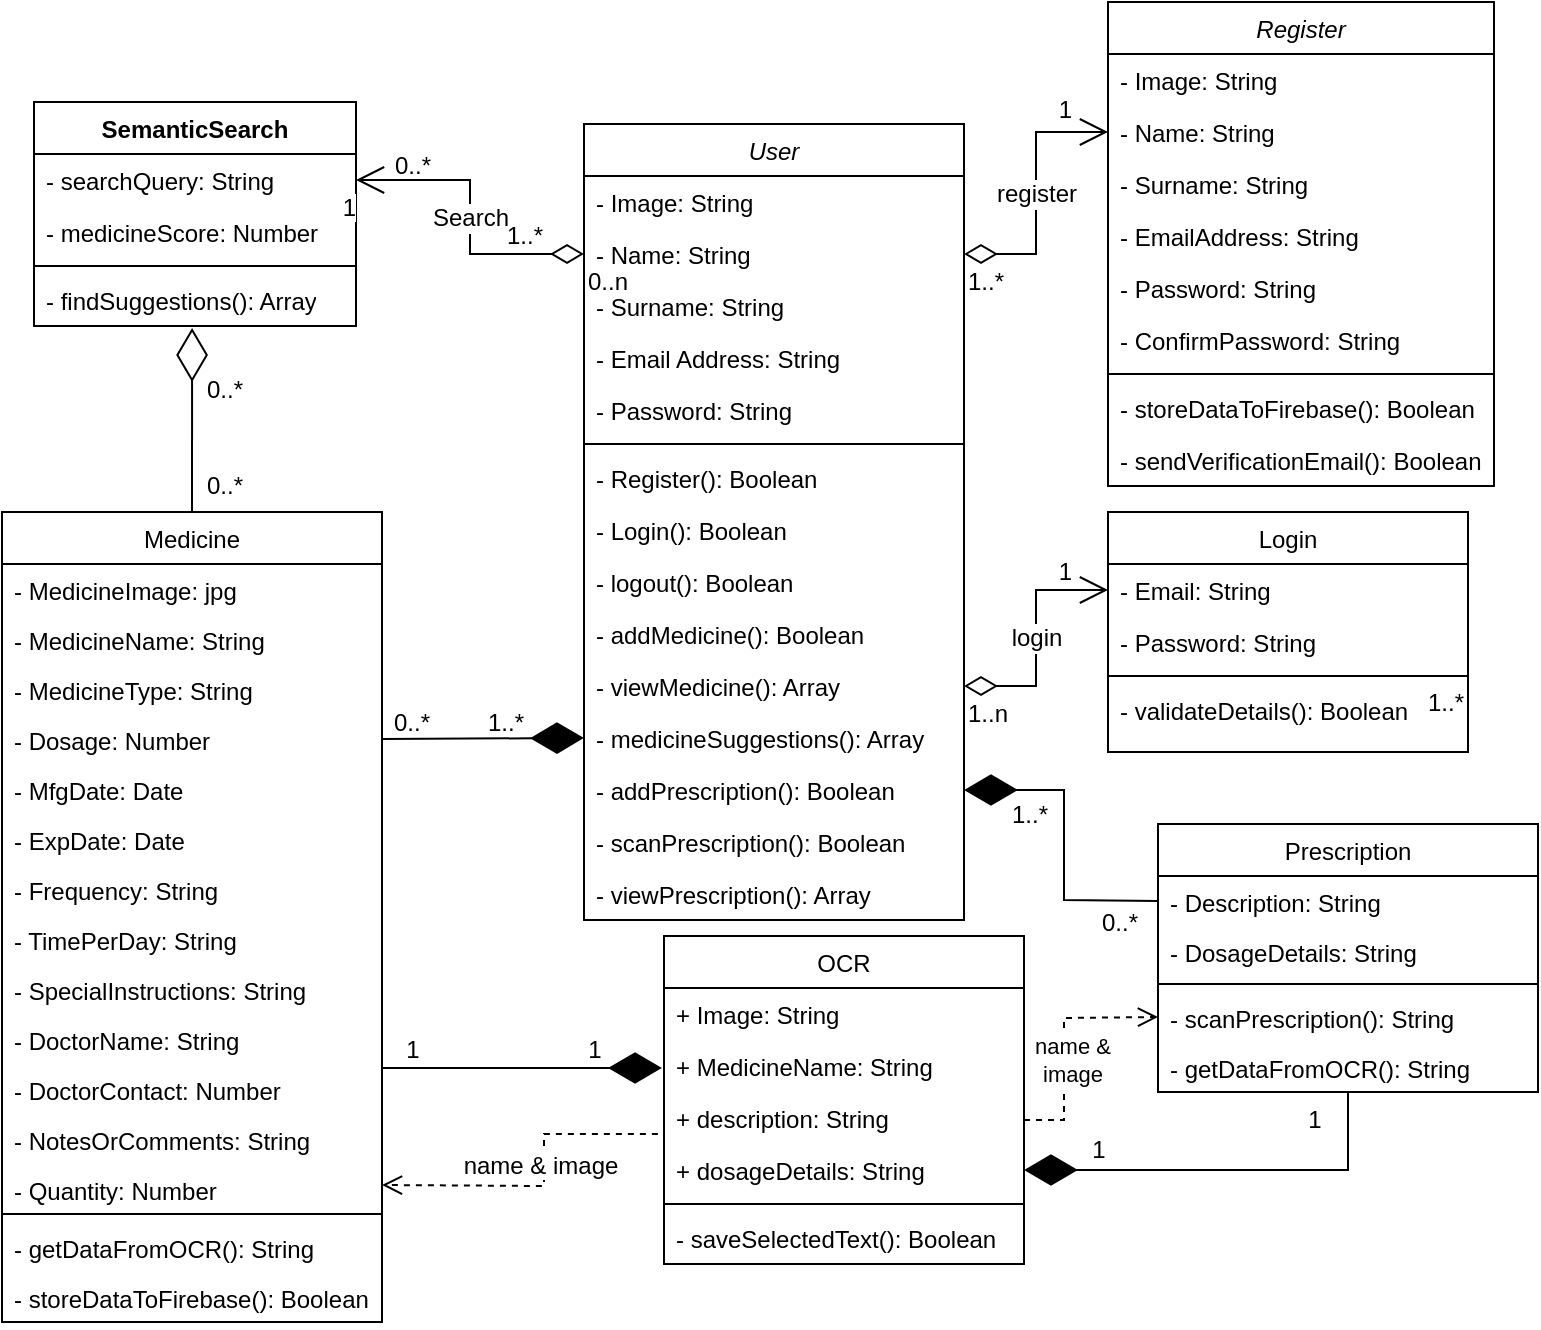 <mxfile version="22.0.7" type="github">
  <diagram id="C5RBs43oDa-KdzZeNtuy" name="Page-1">
    <mxGraphModel dx="1707" dy="1615" grid="1" gridSize="10" guides="1" tooltips="1" connect="1" arrows="1" fold="1" page="1" pageScale="1" pageWidth="827" pageHeight="1169" math="0" shadow="0">
      <root>
        <mxCell id="WIyWlLk6GJQsqaUBKTNV-0" />
        <mxCell id="WIyWlLk6GJQsqaUBKTNV-1" parent="WIyWlLk6GJQsqaUBKTNV-0" />
        <mxCell id="46mf0L-hs1juojaz2Q77-91" value="User" style="swimlane;fontStyle=2;align=center;verticalAlign=top;childLayout=stackLayout;horizontal=1;startSize=26;horizontalStack=0;resizeParent=1;resizeLast=0;collapsible=1;marginBottom=0;rounded=0;shadow=0;strokeWidth=1;" parent="WIyWlLk6GJQsqaUBKTNV-1" vertex="1">
          <mxGeometry x="80" y="-508" width="190" height="398" as="geometry">
            <mxRectangle x="230" y="140" width="160" height="26" as="alternateBounds" />
          </mxGeometry>
        </mxCell>
        <mxCell id="46mf0L-hs1juojaz2Q77-92" value="- Image: String" style="text;align=left;verticalAlign=top;spacingLeft=4;spacingRight=4;overflow=hidden;rotatable=0;points=[[0,0.5],[1,0.5]];portConstraint=eastwest;" parent="46mf0L-hs1juojaz2Q77-91" vertex="1">
          <mxGeometry y="26" width="190" height="26" as="geometry" />
        </mxCell>
        <mxCell id="46mf0L-hs1juojaz2Q77-93" value="- Name: String" style="text;align=left;verticalAlign=top;spacingLeft=4;spacingRight=4;overflow=hidden;rotatable=0;points=[[0,0.5],[1,0.5]];portConstraint=eastwest;" parent="46mf0L-hs1juojaz2Q77-91" vertex="1">
          <mxGeometry y="52" width="190" height="26" as="geometry" />
        </mxCell>
        <mxCell id="46mf0L-hs1juojaz2Q77-94" value="- Surname: String" style="text;align=left;verticalAlign=top;spacingLeft=4;spacingRight=4;overflow=hidden;rotatable=0;points=[[0,0.5],[1,0.5]];portConstraint=eastwest;rounded=0;shadow=0;html=0;" parent="46mf0L-hs1juojaz2Q77-91" vertex="1">
          <mxGeometry y="78" width="190" height="26" as="geometry" />
        </mxCell>
        <mxCell id="46mf0L-hs1juojaz2Q77-95" value="- Email Address: String" style="text;align=left;verticalAlign=top;spacingLeft=4;spacingRight=4;overflow=hidden;rotatable=0;points=[[0,0.5],[1,0.5]];portConstraint=eastwest;rounded=0;shadow=0;html=0;" parent="46mf0L-hs1juojaz2Q77-91" vertex="1">
          <mxGeometry y="104" width="190" height="26" as="geometry" />
        </mxCell>
        <mxCell id="46mf0L-hs1juojaz2Q77-96" value="- Password: String" style="text;align=left;verticalAlign=top;spacingLeft=4;spacingRight=4;overflow=hidden;rotatable=0;points=[[0,0.5],[1,0.5]];portConstraint=eastwest;rounded=0;shadow=0;html=0;" parent="46mf0L-hs1juojaz2Q77-91" vertex="1">
          <mxGeometry y="130" width="190" height="26" as="geometry" />
        </mxCell>
        <mxCell id="46mf0L-hs1juojaz2Q77-97" value="" style="line;html=1;strokeWidth=1;align=left;verticalAlign=middle;spacingTop=-1;spacingLeft=3;spacingRight=3;rotatable=0;labelPosition=right;points=[];portConstraint=eastwest;" parent="46mf0L-hs1juojaz2Q77-91" vertex="1">
          <mxGeometry y="156" width="190" height="8" as="geometry" />
        </mxCell>
        <mxCell id="46mf0L-hs1juojaz2Q77-98" value="- Register(): Boolean" style="text;align=left;verticalAlign=top;spacingLeft=4;spacingRight=4;overflow=hidden;rotatable=0;points=[[0,0.5],[1,0.5]];portConstraint=eastwest;" parent="46mf0L-hs1juojaz2Q77-91" vertex="1">
          <mxGeometry y="164" width="190" height="26" as="geometry" />
        </mxCell>
        <mxCell id="46mf0L-hs1juojaz2Q77-99" value="- Login(): Boolean" style="text;align=left;verticalAlign=top;spacingLeft=4;spacingRight=4;overflow=hidden;rotatable=0;points=[[0,0.5],[1,0.5]];portConstraint=eastwest;" parent="46mf0L-hs1juojaz2Q77-91" vertex="1">
          <mxGeometry y="190" width="190" height="26" as="geometry" />
        </mxCell>
        <mxCell id="46mf0L-hs1juojaz2Q77-100" value="- logout(): Boolean" style="text;align=left;verticalAlign=top;spacingLeft=4;spacingRight=4;overflow=hidden;rotatable=0;points=[[0,0.5],[1,0.5]];portConstraint=eastwest;" parent="46mf0L-hs1juojaz2Q77-91" vertex="1">
          <mxGeometry y="216" width="190" height="26" as="geometry" />
        </mxCell>
        <mxCell id="46mf0L-hs1juojaz2Q77-101" value="- addMedicine(): Boolean" style="text;align=left;verticalAlign=top;spacingLeft=4;spacingRight=4;overflow=hidden;rotatable=0;points=[[0,0.5],[1,0.5]];portConstraint=eastwest;" parent="46mf0L-hs1juojaz2Q77-91" vertex="1">
          <mxGeometry y="242" width="190" height="26" as="geometry" />
        </mxCell>
        <mxCell id="46mf0L-hs1juojaz2Q77-102" value="- viewMedicine(): Array" style="text;align=left;verticalAlign=top;spacingLeft=4;spacingRight=4;overflow=hidden;rotatable=0;points=[[0,0.5],[1,0.5]];portConstraint=eastwest;" parent="46mf0L-hs1juojaz2Q77-91" vertex="1">
          <mxGeometry y="268" width="190" height="26" as="geometry" />
        </mxCell>
        <mxCell id="46mf0L-hs1juojaz2Q77-103" value="- medicineSuggestions(): Array" style="text;align=left;verticalAlign=top;spacingLeft=4;spacingRight=4;overflow=hidden;rotatable=0;points=[[0,0.5],[1,0.5]];portConstraint=eastwest;" parent="46mf0L-hs1juojaz2Q77-91" vertex="1">
          <mxGeometry y="294" width="190" height="26" as="geometry" />
        </mxCell>
        <mxCell id="46mf0L-hs1juojaz2Q77-104" value="- addPrescription(): Boolean" style="text;align=left;verticalAlign=top;spacingLeft=4;spacingRight=4;overflow=hidden;rotatable=0;points=[[0,0.5],[1,0.5]];portConstraint=eastwest;" parent="46mf0L-hs1juojaz2Q77-91" vertex="1">
          <mxGeometry y="320" width="190" height="26" as="geometry" />
        </mxCell>
        <mxCell id="46mf0L-hs1juojaz2Q77-105" value="- scanPrescription(): Boolean" style="text;align=left;verticalAlign=top;spacingLeft=4;spacingRight=4;overflow=hidden;rotatable=0;points=[[0,0.5],[1,0.5]];portConstraint=eastwest;" parent="46mf0L-hs1juojaz2Q77-91" vertex="1">
          <mxGeometry y="346" width="190" height="26" as="geometry" />
        </mxCell>
        <mxCell id="46mf0L-hs1juojaz2Q77-106" value="- viewPrescription(): Array" style="text;align=left;verticalAlign=top;spacingLeft=4;spacingRight=4;overflow=hidden;rotatable=0;points=[[0,0.5],[1,0.5]];portConstraint=eastwest;" parent="46mf0L-hs1juojaz2Q77-91" vertex="1">
          <mxGeometry y="372" width="190" height="26" as="geometry" />
        </mxCell>
        <mxCell id="46mf0L-hs1juojaz2Q77-107" value="Prescription" style="swimlane;fontStyle=0;align=center;verticalAlign=top;childLayout=stackLayout;horizontal=1;startSize=26;horizontalStack=0;resizeParent=1;resizeLast=0;collapsible=1;marginBottom=0;rounded=0;shadow=0;strokeWidth=1;" parent="WIyWlLk6GJQsqaUBKTNV-1" vertex="1">
          <mxGeometry x="367" y="-158" width="190" height="134" as="geometry">
            <mxRectangle x="550" y="140" width="160" height="26" as="alternateBounds" />
          </mxGeometry>
        </mxCell>
        <mxCell id="46mf0L-hs1juojaz2Q77-108" value="- Description: String" style="text;align=left;verticalAlign=top;spacingLeft=4;spacingRight=4;overflow=hidden;rotatable=0;points=[[0,0.5],[1,0.5]];portConstraint=eastwest;" parent="46mf0L-hs1juojaz2Q77-107" vertex="1">
          <mxGeometry y="26" width="190" height="25" as="geometry" />
        </mxCell>
        <mxCell id="46mf0L-hs1juojaz2Q77-109" value="- DosageDetails: String" style="text;align=left;verticalAlign=top;spacingLeft=4;spacingRight=4;overflow=hidden;rotatable=0;points=[[0,0.5],[1,0.5]];portConstraint=eastwest;rounded=0;shadow=0;html=0;" parent="46mf0L-hs1juojaz2Q77-107" vertex="1">
          <mxGeometry y="51" width="190" height="25" as="geometry" />
        </mxCell>
        <mxCell id="46mf0L-hs1juojaz2Q77-110" value="" style="line;html=1;strokeWidth=1;align=left;verticalAlign=middle;spacingTop=-1;spacingLeft=3;spacingRight=3;rotatable=0;labelPosition=right;points=[];portConstraint=eastwest;" parent="46mf0L-hs1juojaz2Q77-107" vertex="1">
          <mxGeometry y="76" width="190" height="8" as="geometry" />
        </mxCell>
        <mxCell id="46mf0L-hs1juojaz2Q77-111" value="- scanPrescription(): String" style="text;align=left;verticalAlign=top;spacingLeft=4;spacingRight=4;overflow=hidden;rotatable=0;points=[[0,0.5],[1,0.5]];portConstraint=eastwest;rounded=0;shadow=0;html=0;" parent="46mf0L-hs1juojaz2Q77-107" vertex="1">
          <mxGeometry y="84" width="190" height="25" as="geometry" />
        </mxCell>
        <mxCell id="46mf0L-hs1juojaz2Q77-182" value="- getDataFromOCR(): String" style="text;align=left;verticalAlign=top;spacingLeft=4;spacingRight=4;overflow=hidden;rotatable=0;points=[[0,0.5],[1,0.5]];portConstraint=eastwest;rounded=0;shadow=0;html=0;" parent="46mf0L-hs1juojaz2Q77-107" vertex="1">
          <mxGeometry y="109" width="190" height="25" as="geometry" />
        </mxCell>
        <mxCell id="46mf0L-hs1juojaz2Q77-112" value="1..*" style="resizable=0;align=left;verticalAlign=bottom;labelBackgroundColor=none;fontSize=12;direction=south;" parent="WIyWlLk6GJQsqaUBKTNV-1" connectable="0" vertex="1">
          <mxGeometry x="30.0" y="-200" as="geometry" />
        </mxCell>
        <mxCell id="46mf0L-hs1juojaz2Q77-113" value="0..*" style="resizable=0;align=left;verticalAlign=bottom;labelBackgroundColor=none;fontSize=12;" parent="WIyWlLk6GJQsqaUBKTNV-1" connectable="0" vertex="1">
          <mxGeometry x="337" y="-100" as="geometry" />
        </mxCell>
        <mxCell id="46mf0L-hs1juojaz2Q77-114" value="Login" style="swimlane;fontStyle=0;align=center;verticalAlign=top;childLayout=stackLayout;horizontal=1;startSize=26;horizontalStack=0;resizeParent=1;resizeLast=0;collapsible=1;marginBottom=0;rounded=0;shadow=0;strokeWidth=1;" parent="WIyWlLk6GJQsqaUBKTNV-1" vertex="1">
          <mxGeometry x="342" y="-314" width="180" height="120" as="geometry">
            <mxRectangle x="510" y="80" width="160" height="26" as="alternateBounds" />
          </mxGeometry>
        </mxCell>
        <mxCell id="46mf0L-hs1juojaz2Q77-115" value="- Email: String" style="text;align=left;verticalAlign=top;spacingLeft=4;spacingRight=4;overflow=hidden;rotatable=0;points=[[0,0.5],[1,0.5]];portConstraint=eastwest;rounded=0;shadow=0;html=0;" parent="46mf0L-hs1juojaz2Q77-114" vertex="1">
          <mxGeometry y="26" width="180" height="26" as="geometry" />
        </mxCell>
        <mxCell id="46mf0L-hs1juojaz2Q77-116" value="- Password: String" style="text;align=left;verticalAlign=top;spacingLeft=4;spacingRight=4;overflow=hidden;rotatable=0;points=[[0,0.5],[1,0.5]];portConstraint=eastwest;rounded=0;shadow=0;html=0;" parent="46mf0L-hs1juojaz2Q77-114" vertex="1">
          <mxGeometry y="52" width="180" height="26" as="geometry" />
        </mxCell>
        <mxCell id="46mf0L-hs1juojaz2Q77-117" value="" style="line;html=1;strokeWidth=1;align=left;verticalAlign=middle;spacingTop=-1;spacingLeft=3;spacingRight=3;rotatable=0;labelPosition=right;points=[];portConstraint=eastwest;" parent="46mf0L-hs1juojaz2Q77-114" vertex="1">
          <mxGeometry y="78" width="180" height="8" as="geometry" />
        </mxCell>
        <mxCell id="46mf0L-hs1juojaz2Q77-118" value="- validateDetails(): Boolean" style="text;align=left;verticalAlign=top;spacingLeft=4;spacingRight=4;overflow=hidden;rotatable=0;points=[[0,0.5],[1,0.5]];portConstraint=eastwest;" parent="46mf0L-hs1juojaz2Q77-114" vertex="1">
          <mxGeometry y="86" width="180" height="26" as="geometry" />
        </mxCell>
        <mxCell id="46mf0L-hs1juojaz2Q77-119" value="1..*" style="resizable=0;align=left;verticalAlign=bottom;labelBackgroundColor=none;fontSize=12;" parent="WIyWlLk6GJQsqaUBKTNV-1" connectable="0" vertex="1">
          <mxGeometry x="500" y="-210" as="geometry" />
        </mxCell>
        <mxCell id="46mf0L-hs1juojaz2Q77-120" value="0..*" style="resizable=0;align=left;verticalAlign=bottom;labelBackgroundColor=none;fontSize=12;" parent="WIyWlLk6GJQsqaUBKTNV-1" connectable="0" vertex="1">
          <mxGeometry x="-17.0" y="-200" as="geometry" />
        </mxCell>
        <mxCell id="46mf0L-hs1juojaz2Q77-121" value="Register" style="swimlane;fontStyle=2;align=center;verticalAlign=top;childLayout=stackLayout;horizontal=1;startSize=26;horizontalStack=0;resizeParent=1;resizeLast=0;collapsible=1;marginBottom=0;rounded=0;shadow=0;strokeWidth=1;" parent="WIyWlLk6GJQsqaUBKTNV-1" vertex="1">
          <mxGeometry x="342" y="-569" width="193" height="242" as="geometry">
            <mxRectangle x="230" y="140" width="160" height="26" as="alternateBounds" />
          </mxGeometry>
        </mxCell>
        <mxCell id="46mf0L-hs1juojaz2Q77-122" value="- Image: String" style="text;align=left;verticalAlign=top;spacingLeft=4;spacingRight=4;overflow=hidden;rotatable=0;points=[[0,0.5],[1,0.5]];portConstraint=eastwest;" parent="46mf0L-hs1juojaz2Q77-121" vertex="1">
          <mxGeometry y="26" width="193" height="26" as="geometry" />
        </mxCell>
        <mxCell id="46mf0L-hs1juojaz2Q77-123" value="- Name: String" style="text;align=left;verticalAlign=top;spacingLeft=4;spacingRight=4;overflow=hidden;rotatable=0;points=[[0,0.5],[1,0.5]];portConstraint=eastwest;" parent="46mf0L-hs1juojaz2Q77-121" vertex="1">
          <mxGeometry y="52" width="193" height="26" as="geometry" />
        </mxCell>
        <mxCell id="46mf0L-hs1juojaz2Q77-124" value="- Surname: String" style="text;align=left;verticalAlign=top;spacingLeft=4;spacingRight=4;overflow=hidden;rotatable=0;points=[[0,0.5],[1,0.5]];portConstraint=eastwest;rounded=0;shadow=0;html=0;" parent="46mf0L-hs1juojaz2Q77-121" vertex="1">
          <mxGeometry y="78" width="193" height="26" as="geometry" />
        </mxCell>
        <mxCell id="46mf0L-hs1juojaz2Q77-125" value="- EmailAddress: String" style="text;align=left;verticalAlign=top;spacingLeft=4;spacingRight=4;overflow=hidden;rotatable=0;points=[[0,0.5],[1,0.5]];portConstraint=eastwest;rounded=0;shadow=0;html=0;" parent="46mf0L-hs1juojaz2Q77-121" vertex="1">
          <mxGeometry y="104" width="193" height="26" as="geometry" />
        </mxCell>
        <mxCell id="46mf0L-hs1juojaz2Q77-126" value="- Password: String" style="text;align=left;verticalAlign=top;spacingLeft=4;spacingRight=4;overflow=hidden;rotatable=0;points=[[0,0.5],[1,0.5]];portConstraint=eastwest;rounded=0;shadow=0;html=0;" parent="46mf0L-hs1juojaz2Q77-121" vertex="1">
          <mxGeometry y="130" width="193" height="26" as="geometry" />
        </mxCell>
        <mxCell id="46mf0L-hs1juojaz2Q77-127" value="- ConfirmPassword: String" style="text;align=left;verticalAlign=top;spacingLeft=4;spacingRight=4;overflow=hidden;rotatable=0;points=[[0,0.5],[1,0.5]];portConstraint=eastwest;rounded=0;shadow=0;html=0;" parent="46mf0L-hs1juojaz2Q77-121" vertex="1">
          <mxGeometry y="156" width="193" height="26" as="geometry" />
        </mxCell>
        <mxCell id="46mf0L-hs1juojaz2Q77-128" value="" style="line;html=1;strokeWidth=1;align=left;verticalAlign=middle;spacingTop=-1;spacingLeft=3;spacingRight=3;rotatable=0;labelPosition=right;points=[];portConstraint=eastwest;" parent="46mf0L-hs1juojaz2Q77-121" vertex="1">
          <mxGeometry y="182" width="193" height="8" as="geometry" />
        </mxCell>
        <mxCell id="46mf0L-hs1juojaz2Q77-129" value="- storeDataToFirebase(): Boolean" style="text;align=left;verticalAlign=top;spacingLeft=4;spacingRight=4;overflow=hidden;rotatable=0;points=[[0,0.5],[1,0.5]];portConstraint=eastwest;" parent="46mf0L-hs1juojaz2Q77-121" vertex="1">
          <mxGeometry y="190" width="193" height="26" as="geometry" />
        </mxCell>
        <mxCell id="46mf0L-hs1juojaz2Q77-130" value="- sendVerificationEmail(): Boolean" style="text;align=left;verticalAlign=top;spacingLeft=4;spacingRight=4;overflow=hidden;rotatable=0;points=[[0,0.5],[1,0.5]];portConstraint=eastwest;" parent="46mf0L-hs1juojaz2Q77-121" vertex="1">
          <mxGeometry y="216" width="193" height="26" as="geometry" />
        </mxCell>
        <mxCell id="46mf0L-hs1juojaz2Q77-131" value="" style="endArrow=diamondThin;endFill=1;endSize=24;html=1;rounded=0;exitX=1;exitY=0.5;exitDx=0;exitDy=0;entryX=0;entryY=0.5;entryDx=0;entryDy=0;" parent="WIyWlLk6GJQsqaUBKTNV-1" source="46mf0L-hs1juojaz2Q77-165" target="46mf0L-hs1juojaz2Q77-103" edge="1">
          <mxGeometry width="160" relative="1" as="geometry">
            <mxPoint x="20.05" y="-110" as="sourcePoint" />
            <mxPoint x="20.0" y="-185" as="targetPoint" />
            <Array as="points" />
          </mxGeometry>
        </mxCell>
        <mxCell id="46mf0L-hs1juojaz2Q77-132" value="" style="endArrow=diamondThin;endFill=1;endSize=24;html=1;rounded=0;exitX=0;exitY=0.5;exitDx=0;exitDy=0;entryX=1;entryY=0.5;entryDx=0;entryDy=0;" parent="WIyWlLk6GJQsqaUBKTNV-1" source="46mf0L-hs1juojaz2Q77-108" target="46mf0L-hs1juojaz2Q77-104" edge="1">
          <mxGeometry width="160" relative="1" as="geometry">
            <mxPoint x="290" y="-70" as="sourcePoint" />
            <mxPoint x="340" y="-160" as="targetPoint" />
            <Array as="points">
              <mxPoint x="320" y="-120" />
              <mxPoint x="320" y="-175" />
            </Array>
          </mxGeometry>
        </mxCell>
        <mxCell id="46mf0L-hs1juojaz2Q77-133" value="OCR" style="swimlane;fontStyle=0;align=center;verticalAlign=top;childLayout=stackLayout;horizontal=1;startSize=26;horizontalStack=0;resizeParent=1;resizeLast=0;collapsible=1;marginBottom=0;rounded=0;shadow=0;strokeWidth=1;" parent="WIyWlLk6GJQsqaUBKTNV-1" vertex="1">
          <mxGeometry x="120" y="-102" width="180" height="164" as="geometry">
            <mxRectangle x="510" y="80" width="160" height="26" as="alternateBounds" />
          </mxGeometry>
        </mxCell>
        <mxCell id="46mf0L-hs1juojaz2Q77-134" value="+ Image: String" style="text;align=left;verticalAlign=top;spacingLeft=4;spacingRight=4;overflow=hidden;rotatable=0;points=[[0,0.5],[1,0.5]];portConstraint=eastwest;rounded=0;shadow=0;html=0;" parent="46mf0L-hs1juojaz2Q77-133" vertex="1">
          <mxGeometry y="26" width="180" height="26" as="geometry" />
        </mxCell>
        <mxCell id="46mf0L-hs1juojaz2Q77-135" value="+ MedicineName: String" style="text;align=left;verticalAlign=top;spacingLeft=4;spacingRight=4;overflow=hidden;rotatable=0;points=[[0,0.5],[1,0.5]];portConstraint=eastwest;rounded=0;shadow=0;html=0;" parent="46mf0L-hs1juojaz2Q77-133" vertex="1">
          <mxGeometry y="52" width="180" height="26" as="geometry" />
        </mxCell>
        <mxCell id="46mf0L-hs1juojaz2Q77-191" value="+ description: String" style="text;align=left;verticalAlign=top;spacingLeft=4;spacingRight=4;overflow=hidden;rotatable=0;points=[[0,0.5],[1,0.5]];portConstraint=eastwest;rounded=0;shadow=0;html=0;" parent="46mf0L-hs1juojaz2Q77-133" vertex="1">
          <mxGeometry y="78" width="180" height="26" as="geometry" />
        </mxCell>
        <mxCell id="46mf0L-hs1juojaz2Q77-193" value="+ dosageDetails: String" style="text;align=left;verticalAlign=top;spacingLeft=4;spacingRight=4;overflow=hidden;rotatable=0;points=[[0,0.5],[1,0.5]];portConstraint=eastwest;rounded=0;shadow=0;html=0;" parent="46mf0L-hs1juojaz2Q77-133" vertex="1">
          <mxGeometry y="104" width="180" height="26" as="geometry" />
        </mxCell>
        <mxCell id="46mf0L-hs1juojaz2Q77-136" value="" style="line;html=1;strokeWidth=1;align=left;verticalAlign=middle;spacingTop=-1;spacingLeft=3;spacingRight=3;rotatable=0;labelPosition=right;points=[];portConstraint=eastwest;" parent="46mf0L-hs1juojaz2Q77-133" vertex="1">
          <mxGeometry y="130" width="180" height="8" as="geometry" />
        </mxCell>
        <mxCell id="46mf0L-hs1juojaz2Q77-137" value="- saveSelectedText(): Boolean" style="text;align=left;verticalAlign=top;spacingLeft=4;spacingRight=4;overflow=hidden;rotatable=0;points=[[0,0.5],[1,0.5]];portConstraint=eastwest;" parent="46mf0L-hs1juojaz2Q77-133" vertex="1">
          <mxGeometry y="138" width="180" height="26" as="geometry" />
        </mxCell>
        <mxCell id="46mf0L-hs1juojaz2Q77-138" value="" style="endArrow=diamondThin;endFill=1;endSize=24;html=1;rounded=0;fontFamily=Helvetica;fontSize=12;fontColor=default;entryX=0;entryY=0.5;entryDx=0;entryDy=0;" parent="WIyWlLk6GJQsqaUBKTNV-1" edge="1">
          <mxGeometry width="160" relative="1" as="geometry">
            <mxPoint x="-21" y="-36" as="sourcePoint" />
            <mxPoint x="119" y="-36" as="targetPoint" />
            <Array as="points" />
          </mxGeometry>
        </mxCell>
        <mxCell id="46mf0L-hs1juojaz2Q77-139" value="1" style="text;html=1;align=center;verticalAlign=middle;resizable=0;points=[];autosize=1;strokeColor=none;fillColor=none;fontSize=12;fontFamily=Helvetica;fontColor=default;" parent="WIyWlLk6GJQsqaUBKTNV-1" vertex="1">
          <mxGeometry x="-21" y="-60" width="30" height="30" as="geometry" />
        </mxCell>
        <mxCell id="46mf0L-hs1juojaz2Q77-140" value="1" style="text;html=1;align=center;verticalAlign=middle;resizable=0;points=[];autosize=1;strokeColor=none;fillColor=none;fontSize=12;fontFamily=Helvetica;fontColor=default;" parent="WIyWlLk6GJQsqaUBKTNV-1" vertex="1">
          <mxGeometry x="70" y="-60" width="30" height="30" as="geometry" />
        </mxCell>
        <mxCell id="46mf0L-hs1juojaz2Q77-141" value="name &amp;amp; image" style="html=1;verticalAlign=bottom;endArrow=open;dashed=1;endSize=8;curved=0;rounded=0;fontFamily=Helvetica;fontSize=12;fontColor=default;entryX=1;entryY=0.5;entryDx=0;entryDy=0;exitX=-0.017;exitY=-0.192;exitDx=0;exitDy=0;exitPerimeter=0;" parent="WIyWlLk6GJQsqaUBKTNV-1" source="46mf0L-hs1juojaz2Q77-193" target="46mf0L-hs1juojaz2Q77-174" edge="1">
          <mxGeometry x="-0.007" y="-2" relative="1" as="geometry">
            <mxPoint x="200" y="70" as="sourcePoint" />
            <mxPoint x="2" y="60" as="targetPoint" />
            <Array as="points">
              <mxPoint x="60" y="-3" />
              <mxPoint x="60" y="23" />
            </Array>
            <mxPoint as="offset" />
          </mxGeometry>
        </mxCell>
        <mxCell id="46mf0L-hs1juojaz2Q77-142" value="SemanticSearch" style="swimlane;fontStyle=1;align=center;verticalAlign=top;childLayout=stackLayout;horizontal=1;startSize=26;horizontalStack=0;resizeParent=1;resizeParentMax=0;resizeLast=0;collapsible=1;marginBottom=0;whiteSpace=wrap;html=1;rounded=0;shadow=0;strokeColor=default;strokeWidth=1;fontFamily=Helvetica;fontSize=12;fontColor=default;fillColor=default;" parent="WIyWlLk6GJQsqaUBKTNV-1" vertex="1">
          <mxGeometry x="-195" y="-519" width="161" height="112" as="geometry" />
        </mxCell>
        <mxCell id="46mf0L-hs1juojaz2Q77-143" value="- searchQuery: String" style="text;strokeColor=none;fillColor=none;align=left;verticalAlign=top;spacingLeft=4;spacingRight=4;overflow=hidden;rotatable=0;points=[[0,0.5],[1,0.5]];portConstraint=eastwest;whiteSpace=wrap;html=1;fontSize=12;fontFamily=Helvetica;fontColor=default;" parent="46mf0L-hs1juojaz2Q77-142" vertex="1">
          <mxGeometry y="26" width="161" height="26" as="geometry" />
        </mxCell>
        <mxCell id="46mf0L-hs1juojaz2Q77-144" value="- medicineScore: Number" style="text;strokeColor=none;fillColor=none;align=left;verticalAlign=top;spacingLeft=4;spacingRight=4;overflow=hidden;rotatable=0;points=[[0,0.5],[1,0.5]];portConstraint=eastwest;whiteSpace=wrap;html=1;fontSize=12;fontFamily=Helvetica;fontColor=default;" parent="46mf0L-hs1juojaz2Q77-142" vertex="1">
          <mxGeometry y="52" width="161" height="26" as="geometry" />
        </mxCell>
        <mxCell id="46mf0L-hs1juojaz2Q77-145" value="" style="line;strokeWidth=1;fillColor=none;align=left;verticalAlign=middle;spacingTop=-1;spacingLeft=3;spacingRight=3;rotatable=0;labelPosition=right;points=[];portConstraint=eastwest;strokeColor=inherit;rounded=0;shadow=0;fontFamily=Helvetica;fontSize=12;fontColor=default;startSize=26;" parent="46mf0L-hs1juojaz2Q77-142" vertex="1">
          <mxGeometry y="78" width="161" height="8" as="geometry" />
        </mxCell>
        <mxCell id="46mf0L-hs1juojaz2Q77-146" value="- findSuggestions(): Array" style="text;strokeColor=none;fillColor=none;align=left;verticalAlign=top;spacingLeft=4;spacingRight=4;overflow=hidden;rotatable=0;points=[[0,0.5],[1,0.5]];portConstraint=eastwest;whiteSpace=wrap;html=1;fontSize=12;fontFamily=Helvetica;fontColor=default;" parent="46mf0L-hs1juojaz2Q77-142" vertex="1">
          <mxGeometry y="86" width="161" height="26" as="geometry" />
        </mxCell>
        <mxCell id="46mf0L-hs1juojaz2Q77-147" value="Search" style="endArrow=open;html=1;endSize=12;startArrow=diamondThin;startSize=14;startFill=0;edgeStyle=orthogonalEdgeStyle;rounded=0;fontFamily=Helvetica;fontSize=12;fontColor=default;exitX=0;exitY=0.5;exitDx=0;exitDy=0;entryX=1;entryY=0.5;entryDx=0;entryDy=0;" parent="WIyWlLk6GJQsqaUBKTNV-1" source="46mf0L-hs1juojaz2Q77-93" target="46mf0L-hs1juojaz2Q77-143" edge="1">
          <mxGeometry relative="1" as="geometry">
            <mxPoint x="30" y="-340" as="sourcePoint" />
            <mxPoint x="-130" y="-340" as="targetPoint" />
          </mxGeometry>
        </mxCell>
        <mxCell id="46mf0L-hs1juojaz2Q77-148" value="0..n" style="edgeLabel;resizable=0;html=1;align=left;verticalAlign=top;rounded=0;shadow=0;strokeColor=default;strokeWidth=1;fontFamily=Helvetica;fontSize=12;fontColor=default;startSize=26;fillColor=default;" parent="46mf0L-hs1juojaz2Q77-147" connectable="0" vertex="1">
          <mxGeometry x="-1" relative="1" as="geometry" />
        </mxCell>
        <mxCell id="46mf0L-hs1juojaz2Q77-149" value="1" style="edgeLabel;resizable=0;html=1;align=right;verticalAlign=top;rounded=0;shadow=0;strokeColor=default;strokeWidth=1;fontFamily=Helvetica;fontSize=12;fontColor=default;startSize=26;fillColor=default;" parent="46mf0L-hs1juojaz2Q77-147" connectable="0" vertex="1">
          <mxGeometry x="1" relative="1" as="geometry" />
        </mxCell>
        <mxCell id="46mf0L-hs1juojaz2Q77-150" value="0..*" style="text;html=1;align=center;verticalAlign=middle;resizable=0;points=[];autosize=1;strokeColor=none;fillColor=none;fontSize=12;fontFamily=Helvetica;fontColor=default;" parent="WIyWlLk6GJQsqaUBKTNV-1" vertex="1">
          <mxGeometry x="-26" y="-502" width="40" height="30" as="geometry" />
        </mxCell>
        <mxCell id="46mf0L-hs1juojaz2Q77-151" value="1..*" style="text;html=1;align=center;verticalAlign=middle;resizable=0;points=[];autosize=1;strokeColor=none;fillColor=none;fontSize=12;fontFamily=Helvetica;fontColor=default;" parent="WIyWlLk6GJQsqaUBKTNV-1" vertex="1">
          <mxGeometry x="30" y="-467" width="40" height="30" as="geometry" />
        </mxCell>
        <mxCell id="46mf0L-hs1juojaz2Q77-152" value="register" style="endArrow=open;html=1;endSize=12;startArrow=diamondThin;startSize=14;startFill=0;edgeStyle=orthogonalEdgeStyle;rounded=0;fontFamily=Helvetica;fontSize=12;fontColor=default;exitX=1;exitY=0.5;exitDx=0;exitDy=0;entryX=0;entryY=0.5;entryDx=0;entryDy=0;" parent="WIyWlLk6GJQsqaUBKTNV-1" source="46mf0L-hs1juojaz2Q77-93" target="46mf0L-hs1juojaz2Q77-123" edge="1">
          <mxGeometry relative="1" as="geometry">
            <mxPoint x="50" y="-330" as="sourcePoint" />
            <mxPoint x="210" y="-330" as="targetPoint" />
          </mxGeometry>
        </mxCell>
        <mxCell id="46mf0L-hs1juojaz2Q77-153" value="1..*" style="edgeLabel;resizable=0;html=1;align=left;verticalAlign=top;rounded=0;shadow=0;strokeColor=default;strokeWidth=1;fontFamily=Helvetica;fontSize=12;fontColor=default;startSize=26;fillColor=default;" parent="46mf0L-hs1juojaz2Q77-152" connectable="0" vertex="1">
          <mxGeometry x="-1" relative="1" as="geometry" />
        </mxCell>
        <mxCell id="46mf0L-hs1juojaz2Q77-154" value="1" style="edgeLabel;resizable=0;html=1;align=right;verticalAlign=top;rounded=0;shadow=0;strokeColor=default;strokeWidth=1;fontFamily=Helvetica;fontSize=12;fontColor=default;startSize=26;fillColor=default;" parent="46mf0L-hs1juojaz2Q77-152" connectable="0" vertex="1">
          <mxGeometry x="1" relative="1" as="geometry">
            <mxPoint x="-18" y="-25" as="offset" />
          </mxGeometry>
        </mxCell>
        <mxCell id="46mf0L-hs1juojaz2Q77-155" value="login" style="endArrow=open;html=1;endSize=12;startArrow=diamondThin;startSize=14;startFill=0;edgeStyle=orthogonalEdgeStyle;rounded=0;fontFamily=Helvetica;fontSize=12;fontColor=default;exitX=1;exitY=0.5;exitDx=0;exitDy=0;entryX=0;entryY=0.5;entryDx=0;entryDy=0;" parent="WIyWlLk6GJQsqaUBKTNV-1" source="46mf0L-hs1juojaz2Q77-102" target="46mf0L-hs1juojaz2Q77-115" edge="1">
          <mxGeometry relative="1" as="geometry">
            <mxPoint x="50" y="-330" as="sourcePoint" />
            <mxPoint x="210" y="-330" as="targetPoint" />
          </mxGeometry>
        </mxCell>
        <mxCell id="46mf0L-hs1juojaz2Q77-156" value="1..n" style="edgeLabel;resizable=0;html=1;align=left;verticalAlign=top;rounded=0;shadow=0;strokeColor=default;strokeWidth=1;fontFamily=Helvetica;fontSize=12;fontColor=default;startSize=26;fillColor=default;" parent="46mf0L-hs1juojaz2Q77-155" connectable="0" vertex="1">
          <mxGeometry x="-1" relative="1" as="geometry" />
        </mxCell>
        <mxCell id="46mf0L-hs1juojaz2Q77-157" value="1" style="edgeLabel;resizable=0;html=1;align=right;verticalAlign=top;rounded=0;shadow=0;strokeColor=default;strokeWidth=1;fontFamily=Helvetica;fontSize=12;fontColor=default;startSize=26;fillColor=default;" parent="46mf0L-hs1juojaz2Q77-155" connectable="0" vertex="1">
          <mxGeometry x="1" relative="1" as="geometry">
            <mxPoint x="-18" y="-23" as="offset" />
          </mxGeometry>
        </mxCell>
        <mxCell id="46mf0L-hs1juojaz2Q77-158" value="1..*" style="resizable=0;align=left;verticalAlign=bottom;labelBackgroundColor=none;fontSize=12;" parent="WIyWlLk6GJQsqaUBKTNV-1" connectable="0" vertex="1">
          <mxGeometry x="292" y="-154" as="geometry" />
        </mxCell>
        <mxCell id="46mf0L-hs1juojaz2Q77-159" value="1" style="text;html=1;align=center;verticalAlign=middle;resizable=0;points=[];autosize=1;strokeColor=none;fillColor=none;" parent="WIyWlLk6GJQsqaUBKTNV-1" vertex="1">
          <mxGeometry x="322" y="-10" width="30" height="30" as="geometry" />
        </mxCell>
        <mxCell id="46mf0L-hs1juojaz2Q77-160" value="1" style="text;html=1;align=center;verticalAlign=middle;resizable=0;points=[];autosize=1;strokeColor=none;fillColor=none;" parent="WIyWlLk6GJQsqaUBKTNV-1" vertex="1">
          <mxGeometry x="430" y="-25" width="30" height="30" as="geometry" />
        </mxCell>
        <mxCell id="46mf0L-hs1juojaz2Q77-161" value="Medicine" style="swimlane;fontStyle=0;align=center;verticalAlign=top;childLayout=stackLayout;horizontal=1;startSize=26;horizontalStack=0;resizeParent=1;resizeLast=0;collapsible=1;marginBottom=0;rounded=0;shadow=0;strokeWidth=1;" parent="WIyWlLk6GJQsqaUBKTNV-1" vertex="1">
          <mxGeometry x="-211" y="-314" width="190" height="405" as="geometry">
            <mxRectangle x="550" y="140" width="160" height="26" as="alternateBounds" />
          </mxGeometry>
        </mxCell>
        <mxCell id="46mf0L-hs1juojaz2Q77-162" value="- MedicineImage: jpg" style="text;align=left;verticalAlign=top;spacingLeft=4;spacingRight=4;overflow=hidden;rotatable=0;points=[[0,0.5],[1,0.5]];portConstraint=eastwest;" parent="46mf0L-hs1juojaz2Q77-161" vertex="1">
          <mxGeometry y="26" width="190" height="25" as="geometry" />
        </mxCell>
        <mxCell id="46mf0L-hs1juojaz2Q77-163" value="- MedicineName: String" style="text;align=left;verticalAlign=top;spacingLeft=4;spacingRight=4;overflow=hidden;rotatable=0;points=[[0,0.5],[1,0.5]];portConstraint=eastwest;" parent="46mf0L-hs1juojaz2Q77-161" vertex="1">
          <mxGeometry y="51" width="190" height="25" as="geometry" />
        </mxCell>
        <mxCell id="46mf0L-hs1juojaz2Q77-164" value="- MedicineType: String" style="text;align=left;verticalAlign=top;spacingLeft=4;spacingRight=4;overflow=hidden;rotatable=0;points=[[0,0.5],[1,0.5]];portConstraint=eastwest;" parent="46mf0L-hs1juojaz2Q77-161" vertex="1">
          <mxGeometry y="76" width="190" height="25" as="geometry" />
        </mxCell>
        <mxCell id="46mf0L-hs1juojaz2Q77-165" value="- Dosage: Number" style="text;align=left;verticalAlign=top;spacingLeft=4;spacingRight=4;overflow=hidden;rotatable=0;points=[[0,0.5],[1,0.5]];portConstraint=eastwest;" parent="46mf0L-hs1juojaz2Q77-161" vertex="1">
          <mxGeometry y="101" width="190" height="25" as="geometry" />
        </mxCell>
        <mxCell id="46mf0L-hs1juojaz2Q77-166" value="- MfgDate: Date" style="text;align=left;verticalAlign=top;spacingLeft=4;spacingRight=4;overflow=hidden;rotatable=0;points=[[0,0.5],[1,0.5]];portConstraint=eastwest;rounded=0;shadow=0;html=0;" parent="46mf0L-hs1juojaz2Q77-161" vertex="1">
          <mxGeometry y="126" width="190" height="25" as="geometry" />
        </mxCell>
        <mxCell id="46mf0L-hs1juojaz2Q77-167" value="- ExpDate: Date" style="text;align=left;verticalAlign=top;spacingLeft=4;spacingRight=4;overflow=hidden;rotatable=0;points=[[0,0.5],[1,0.5]];portConstraint=eastwest;rounded=0;shadow=0;html=0;" parent="46mf0L-hs1juojaz2Q77-161" vertex="1">
          <mxGeometry y="151" width="190" height="25" as="geometry" />
        </mxCell>
        <mxCell id="46mf0L-hs1juojaz2Q77-168" value="- Frequency: String" style="text;align=left;verticalAlign=top;spacingLeft=4;spacingRight=4;overflow=hidden;rotatable=0;points=[[0,0.5],[1,0.5]];portConstraint=eastwest;rounded=0;shadow=0;html=0;" parent="46mf0L-hs1juojaz2Q77-161" vertex="1">
          <mxGeometry y="176" width="190" height="25" as="geometry" />
        </mxCell>
        <mxCell id="46mf0L-hs1juojaz2Q77-169" value="- TimePerDay: String" style="text;align=left;verticalAlign=top;spacingLeft=4;spacingRight=4;overflow=hidden;rotatable=0;points=[[0,0.5],[1,0.5]];portConstraint=eastwest;rounded=0;shadow=0;html=0;" parent="46mf0L-hs1juojaz2Q77-161" vertex="1">
          <mxGeometry y="201" width="190" height="25" as="geometry" />
        </mxCell>
        <mxCell id="46mf0L-hs1juojaz2Q77-170" value="- SpecialInstructions: String" style="text;align=left;verticalAlign=top;spacingLeft=4;spacingRight=4;overflow=hidden;rotatable=0;points=[[0,0.5],[1,0.5]];portConstraint=eastwest;rounded=0;shadow=0;html=0;" parent="46mf0L-hs1juojaz2Q77-161" vertex="1">
          <mxGeometry y="226" width="190" height="25" as="geometry" />
        </mxCell>
        <mxCell id="46mf0L-hs1juojaz2Q77-171" value="- DoctorName: String" style="text;align=left;verticalAlign=top;spacingLeft=4;spacingRight=4;overflow=hidden;rotatable=0;points=[[0,0.5],[1,0.5]];portConstraint=eastwest;rounded=0;shadow=0;html=0;" parent="46mf0L-hs1juojaz2Q77-161" vertex="1">
          <mxGeometry y="251" width="190" height="25" as="geometry" />
        </mxCell>
        <mxCell id="46mf0L-hs1juojaz2Q77-172" value="- DoctorContact: Number" style="text;align=left;verticalAlign=top;spacingLeft=4;spacingRight=4;overflow=hidden;rotatable=0;points=[[0,0.5],[1,0.5]];portConstraint=eastwest;rounded=0;shadow=0;html=0;" parent="46mf0L-hs1juojaz2Q77-161" vertex="1">
          <mxGeometry y="276" width="190" height="25" as="geometry" />
        </mxCell>
        <mxCell id="46mf0L-hs1juojaz2Q77-173" value="- NotesOrComments: String" style="text;align=left;verticalAlign=top;spacingLeft=4;spacingRight=4;overflow=hidden;rotatable=0;points=[[0,0.5],[1,0.5]];portConstraint=eastwest;rounded=0;shadow=0;html=0;" parent="46mf0L-hs1juojaz2Q77-161" vertex="1">
          <mxGeometry y="301" width="190" height="25" as="geometry" />
        </mxCell>
        <mxCell id="46mf0L-hs1juojaz2Q77-174" value="- Quantity: Number" style="text;align=left;verticalAlign=top;spacingLeft=4;spacingRight=4;overflow=hidden;rotatable=0;points=[[0,0.5],[1,0.5]];portConstraint=eastwest;rounded=0;shadow=0;html=0;" parent="46mf0L-hs1juojaz2Q77-161" vertex="1">
          <mxGeometry y="326" width="190" height="21" as="geometry" />
        </mxCell>
        <mxCell id="46mf0L-hs1juojaz2Q77-175" value="" style="line;html=1;strokeWidth=1;align=left;verticalAlign=middle;spacingTop=-1;spacingLeft=3;spacingRight=3;rotatable=0;labelPosition=right;points=[];portConstraint=eastwest;" parent="46mf0L-hs1juojaz2Q77-161" vertex="1">
          <mxGeometry y="347" width="190" height="8" as="geometry" />
        </mxCell>
        <mxCell id="46mf0L-hs1juojaz2Q77-176" value="- getDataFromOCR(): String" style="text;align=left;verticalAlign=top;spacingLeft=4;spacingRight=4;overflow=hidden;rotatable=0;points=[[0,0.5],[1,0.5]];portConstraint=eastwest;rounded=0;shadow=0;html=0;" parent="46mf0L-hs1juojaz2Q77-161" vertex="1">
          <mxGeometry y="355" width="190" height="25" as="geometry" />
        </mxCell>
        <mxCell id="46mf0L-hs1juojaz2Q77-177" value="- storeDataToFirebase(): Boolean" style="text;align=left;verticalAlign=top;spacingLeft=4;spacingRight=4;overflow=hidden;rotatable=0;points=[[0,0.5],[1,0.5]];portConstraint=eastwest;rounded=0;shadow=0;html=0;" parent="46mf0L-hs1juojaz2Q77-161" vertex="1">
          <mxGeometry y="380" width="190" height="25" as="geometry" />
        </mxCell>
        <mxCell id="46mf0L-hs1juojaz2Q77-178" value="" style="endArrow=diamondThin;endFill=1;endSize=24;html=1;rounded=0;exitX=0.5;exitY=1;exitDx=0;exitDy=0;entryX=1;entryY=0.5;entryDx=0;entryDy=0;" parent="WIyWlLk6GJQsqaUBKTNV-1" source="46mf0L-hs1juojaz2Q77-107" target="46mf0L-hs1juojaz2Q77-193" edge="1">
          <mxGeometry width="160" relative="1" as="geometry">
            <mxPoint x="400" y="60" as="sourcePoint" />
            <mxPoint x="440" y="70" as="targetPoint" />
            <Array as="points">
              <mxPoint x="462" y="15" />
            </Array>
          </mxGeometry>
        </mxCell>
        <mxCell id="46mf0L-hs1juojaz2Q77-179" value="" style="endArrow=diamondThin;endFill=0;endSize=24;html=1;rounded=0;exitX=0.5;exitY=0;exitDx=0;exitDy=0;entryX=0.491;entryY=1.038;entryDx=0;entryDy=0;entryPerimeter=0;" parent="WIyWlLk6GJQsqaUBKTNV-1" source="46mf0L-hs1juojaz2Q77-161" target="46mf0L-hs1juojaz2Q77-146" edge="1">
          <mxGeometry width="160" relative="1" as="geometry">
            <mxPoint x="60" y="-230" as="sourcePoint" />
            <mxPoint x="-50" y="-370" as="targetPoint" />
          </mxGeometry>
        </mxCell>
        <mxCell id="46mf0L-hs1juojaz2Q77-180" value="0..*" style="text;html=1;align=center;verticalAlign=middle;resizable=0;points=[];autosize=1;strokeColor=none;fillColor=none;" parent="WIyWlLk6GJQsqaUBKTNV-1" vertex="1">
          <mxGeometry x="-120" y="-342" width="40" height="30" as="geometry" />
        </mxCell>
        <mxCell id="46mf0L-hs1juojaz2Q77-181" value="0..*" style="text;html=1;align=center;verticalAlign=middle;resizable=0;points=[];autosize=1;strokeColor=none;fillColor=none;" parent="WIyWlLk6GJQsqaUBKTNV-1" vertex="1">
          <mxGeometry x="-120" y="-390" width="40" height="30" as="geometry" />
        </mxCell>
        <mxCell id="nlicyze7USVvpq6HvtoB-0" value="" style="html=1;verticalAlign=bottom;endArrow=open;dashed=1;endSize=8;curved=0;rounded=0;entryX=0;entryY=0.5;entryDx=0;entryDy=0;" edge="1" parent="WIyWlLk6GJQsqaUBKTNV-1" target="46mf0L-hs1juojaz2Q77-111">
          <mxGeometry x="-0.153" relative="1" as="geometry">
            <mxPoint x="300" y="-10" as="sourcePoint" />
            <mxPoint x="240" y="120" as="targetPoint" />
            <Array as="points">
              <mxPoint x="320" y="-10" />
              <mxPoint x="320" y="-61" />
            </Array>
            <mxPoint as="offset" />
          </mxGeometry>
        </mxCell>
        <mxCell id="nlicyze7USVvpq6HvtoB-2" value="name &amp;amp;&lt;br&gt;image" style="edgeLabel;html=1;align=center;verticalAlign=middle;resizable=0;points=[];" vertex="1" connectable="0" parent="nlicyze7USVvpq6HvtoB-0">
          <mxGeometry x="-0.119" relative="1" as="geometry">
            <mxPoint x="4" y="2" as="offset" />
          </mxGeometry>
        </mxCell>
      </root>
    </mxGraphModel>
  </diagram>
</mxfile>
